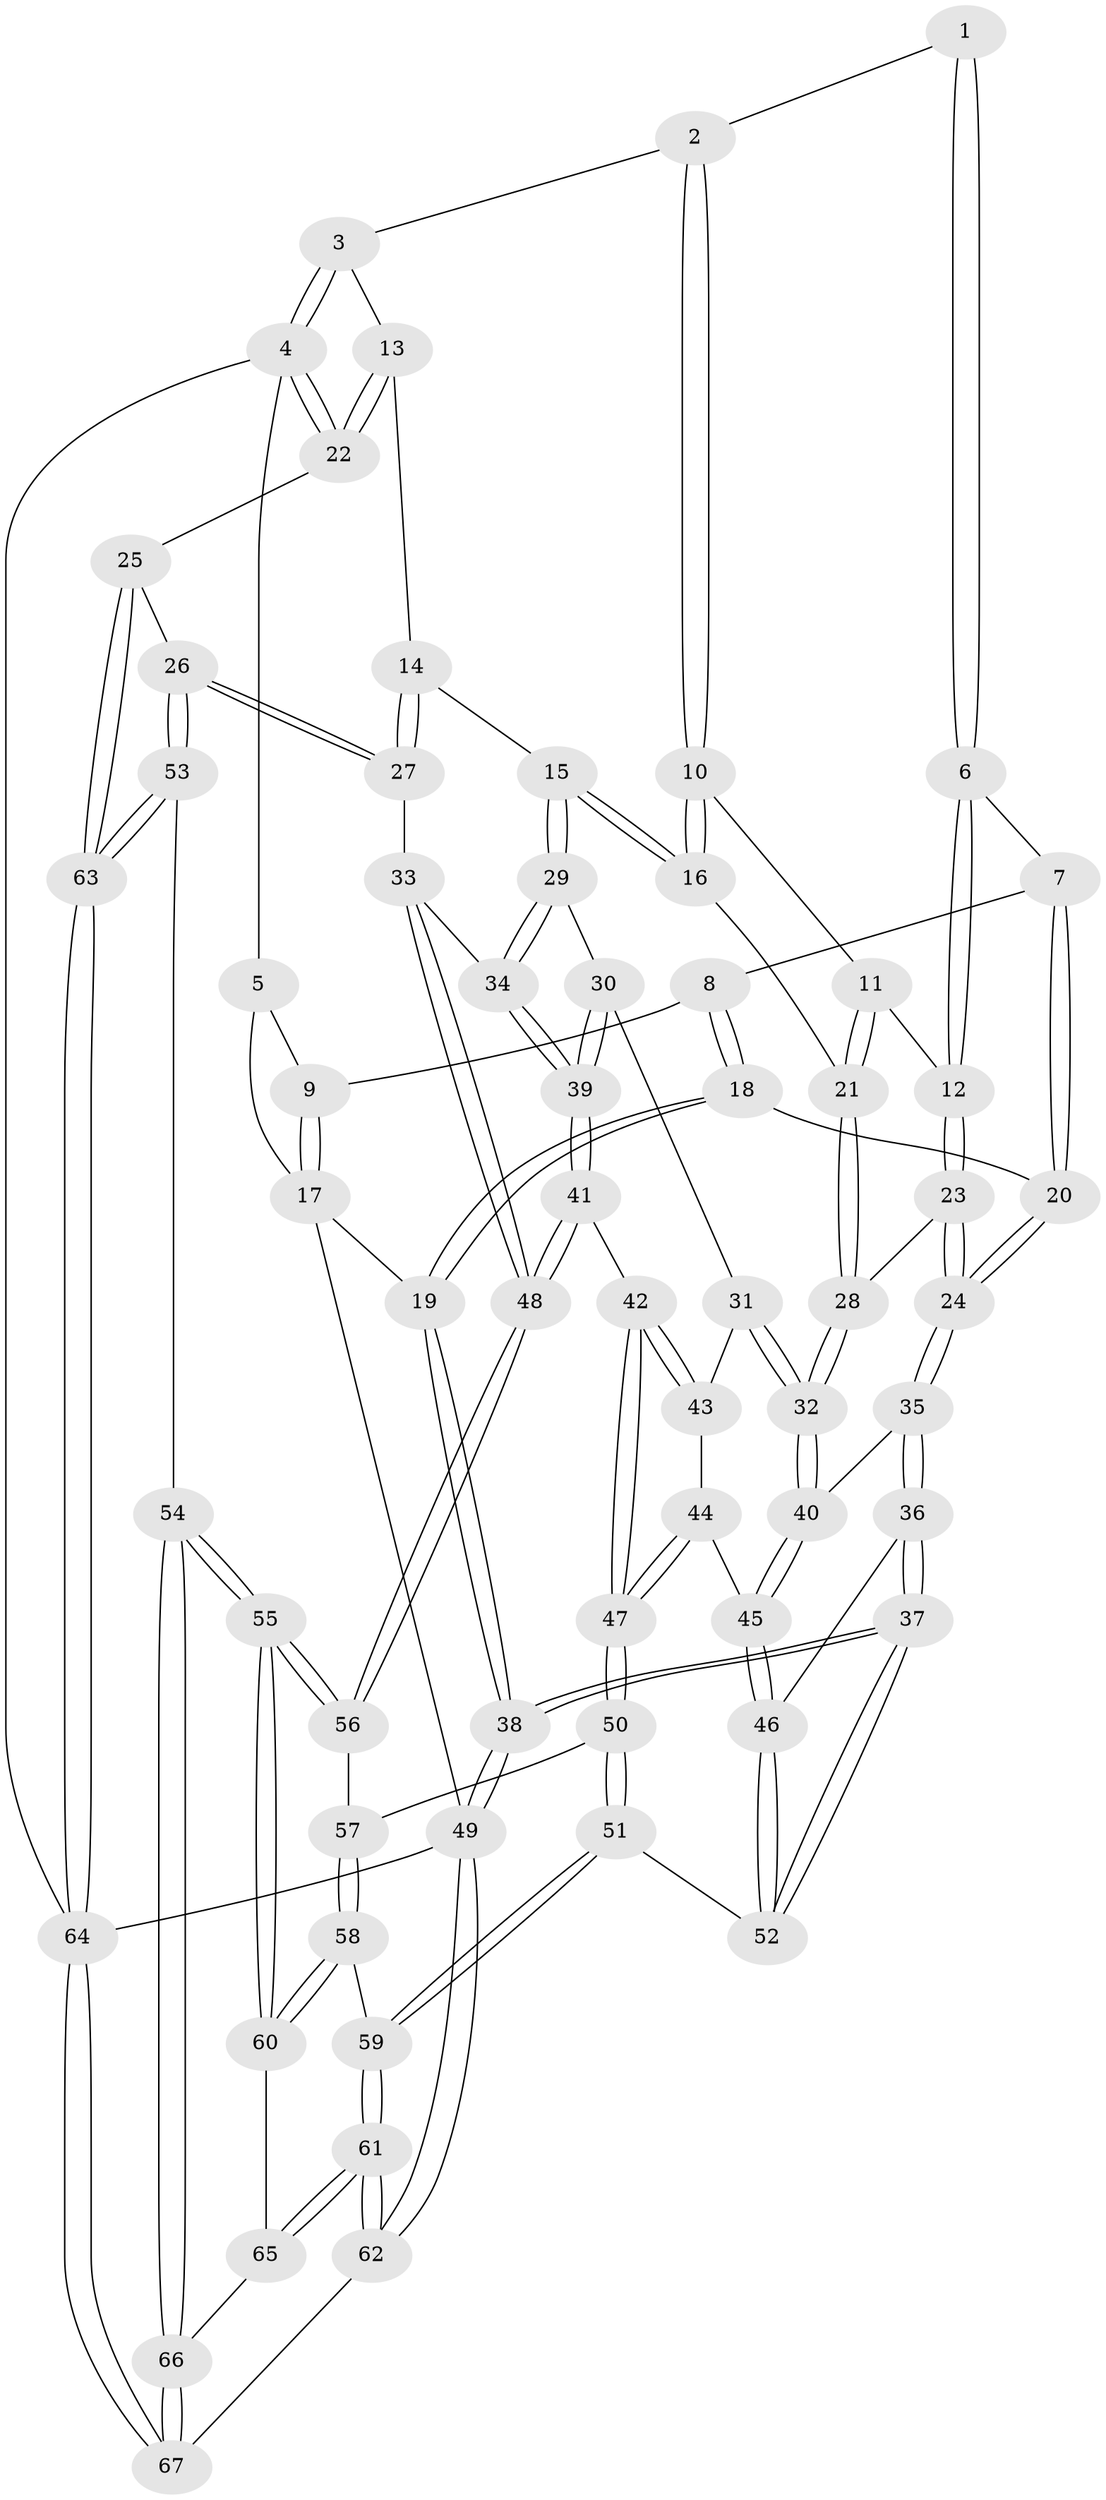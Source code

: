 // coarse degree distribution, {3: 0.0975609756097561, 4: 0.5365853658536586, 6: 0.0975609756097561, 5: 0.21951219512195122, 2: 0.024390243902439025, 7: 0.024390243902439025}
// Generated by graph-tools (version 1.1) at 2025/24/03/03/25 07:24:35]
// undirected, 67 vertices, 164 edges
graph export_dot {
graph [start="1"]
  node [color=gray90,style=filled];
  1 [pos="+0.5323566265586526+0"];
  2 [pos="+0.5710980528039895+0"];
  3 [pos="+0.6461841488682325+0"];
  4 [pos="+1+0"];
  5 [pos="+0.1704611400274493+0"];
  6 [pos="+0.2511186214831701+0.26415024438851403"];
  7 [pos="+0.23019403748770842+0.2588000911008163"];
  8 [pos="+0.20300887249065694+0.2501799869664437"];
  9 [pos="+0.13427587579398745+0.13844412696626118"];
  10 [pos="+0.5473899853463301+0.1299581073969641"];
  11 [pos="+0.36269972709602327+0.30985697363334835"];
  12 [pos="+0.29652166301480243+0.3068812430221252"];
  13 [pos="+0.8796556960372439+0.22237758129765595"];
  14 [pos="+0.8427651013769167+0.2689077076811211"];
  15 [pos="+0.7016204034648689+0.38828208561334004"];
  16 [pos="+0.5969178397187289+0.34822148264819314"];
  17 [pos="+0+0.19516436793724531"];
  18 [pos="+0.01151547716630908+0.40306047448773646"];
  19 [pos="+0+0.46404311055334796"];
  20 [pos="+0.16463304516284977+0.481289888945714"];
  21 [pos="+0.5134063660548605+0.376370230305025"];
  22 [pos="+1+0.23697760899836004"];
  23 [pos="+0.29756247192715085+0.44746687378238714"];
  24 [pos="+0.24169531093349045+0.5413792285338118"];
  25 [pos="+1+0.5958992262090473"];
  26 [pos="+0.956227135416435+0.6117651089840426"];
  27 [pos="+0.9502228302952073+0.6098349742103977"];
  28 [pos="+0.4613481382969121+0.5167557080103866"];
  29 [pos="+0.7077999772721861+0.4440711230788283"];
  30 [pos="+0.635904686216725+0.523058116136422"];
  31 [pos="+0.5689064205535043+0.5561175336698753"];
  32 [pos="+0.4667475421493944+0.5393726416503448"];
  33 [pos="+0.8364197598100892+0.5982012308243533"];
  34 [pos="+0.8180964641404729+0.5888314347561884"];
  35 [pos="+0.23818908016233176+0.5852866558574054"];
  36 [pos="+0.2216089655409533+0.6191725635185666"];
  37 [pos="+0.08587404029186291+0.8247447716287691"];
  38 [pos="+0+0.9922250968814921"];
  39 [pos="+0.657536991511936+0.6766724900531693"];
  40 [pos="+0.4462246937872345+0.5841103280844088"];
  41 [pos="+0.6453168936357134+0.691509402128159"];
  42 [pos="+0.6325119197228694+0.7005434825281106"];
  43 [pos="+0.5713947319614919+0.5725557024341983"];
  44 [pos="+0.5328603415392004+0.6778942200754068"];
  45 [pos="+0.4540527500034795+0.667670689980476"];
  46 [pos="+0.45085320429543246+0.6725534432630673"];
  47 [pos="+0.6210928453422805+0.7147183250990924"];
  48 [pos="+0.7752047333845732+0.746011863751905"];
  49 [pos="+0+1"];
  50 [pos="+0.6204197123066423+0.7284705439192911"];
  51 [pos="+0.46556747908700247+0.7951655753563351"];
  52 [pos="+0.4230470074923988+0.7397236001781953"];
  53 [pos="+0.8529861730667885+0.8764073791357294"];
  54 [pos="+0.8395922270867967+0.8808913552863149"];
  55 [pos="+0.8248572284891073+0.8711168333970323"];
  56 [pos="+0.7769723758946074+0.7959039817294814"];
  57 [pos="+0.6326440338018797+0.7747250504218831"];
  58 [pos="+0.6222579903674709+0.8270872988618535"];
  59 [pos="+0.47236327492437663+0.8193679261497907"];
  60 [pos="+0.6314736961719396+0.8802045242232543"];
  61 [pos="+0.4444101720307452+1"];
  62 [pos="+0.34789127764637434+1"];
  63 [pos="+1+0.9764861942661879"];
  64 [pos="+1+1"];
  65 [pos="+0.6214209687362777+0.9026207284704898"];
  66 [pos="+0.7849431442967655+1"];
  67 [pos="+0.7801600621230896+1"];
  1 -- 2;
  1 -- 6;
  1 -- 6;
  2 -- 3;
  2 -- 10;
  2 -- 10;
  3 -- 4;
  3 -- 4;
  3 -- 13;
  4 -- 5;
  4 -- 22;
  4 -- 22;
  4 -- 64;
  5 -- 9;
  5 -- 17;
  6 -- 7;
  6 -- 12;
  6 -- 12;
  7 -- 8;
  7 -- 20;
  7 -- 20;
  8 -- 9;
  8 -- 18;
  8 -- 18;
  9 -- 17;
  9 -- 17;
  10 -- 11;
  10 -- 16;
  10 -- 16;
  11 -- 12;
  11 -- 21;
  11 -- 21;
  12 -- 23;
  12 -- 23;
  13 -- 14;
  13 -- 22;
  13 -- 22;
  14 -- 15;
  14 -- 27;
  14 -- 27;
  15 -- 16;
  15 -- 16;
  15 -- 29;
  15 -- 29;
  16 -- 21;
  17 -- 19;
  17 -- 49;
  18 -- 19;
  18 -- 19;
  18 -- 20;
  19 -- 38;
  19 -- 38;
  20 -- 24;
  20 -- 24;
  21 -- 28;
  21 -- 28;
  22 -- 25;
  23 -- 24;
  23 -- 24;
  23 -- 28;
  24 -- 35;
  24 -- 35;
  25 -- 26;
  25 -- 63;
  25 -- 63;
  26 -- 27;
  26 -- 27;
  26 -- 53;
  26 -- 53;
  27 -- 33;
  28 -- 32;
  28 -- 32;
  29 -- 30;
  29 -- 34;
  29 -- 34;
  30 -- 31;
  30 -- 39;
  30 -- 39;
  31 -- 32;
  31 -- 32;
  31 -- 43;
  32 -- 40;
  32 -- 40;
  33 -- 34;
  33 -- 48;
  33 -- 48;
  34 -- 39;
  34 -- 39;
  35 -- 36;
  35 -- 36;
  35 -- 40;
  36 -- 37;
  36 -- 37;
  36 -- 46;
  37 -- 38;
  37 -- 38;
  37 -- 52;
  37 -- 52;
  38 -- 49;
  38 -- 49;
  39 -- 41;
  39 -- 41;
  40 -- 45;
  40 -- 45;
  41 -- 42;
  41 -- 48;
  41 -- 48;
  42 -- 43;
  42 -- 43;
  42 -- 47;
  42 -- 47;
  43 -- 44;
  44 -- 45;
  44 -- 47;
  44 -- 47;
  45 -- 46;
  45 -- 46;
  46 -- 52;
  46 -- 52;
  47 -- 50;
  47 -- 50;
  48 -- 56;
  48 -- 56;
  49 -- 62;
  49 -- 62;
  49 -- 64;
  50 -- 51;
  50 -- 51;
  50 -- 57;
  51 -- 52;
  51 -- 59;
  51 -- 59;
  53 -- 54;
  53 -- 63;
  53 -- 63;
  54 -- 55;
  54 -- 55;
  54 -- 66;
  54 -- 66;
  55 -- 56;
  55 -- 56;
  55 -- 60;
  55 -- 60;
  56 -- 57;
  57 -- 58;
  57 -- 58;
  58 -- 59;
  58 -- 60;
  58 -- 60;
  59 -- 61;
  59 -- 61;
  60 -- 65;
  61 -- 62;
  61 -- 62;
  61 -- 65;
  61 -- 65;
  62 -- 67;
  63 -- 64;
  63 -- 64;
  64 -- 67;
  64 -- 67;
  65 -- 66;
  66 -- 67;
  66 -- 67;
}
